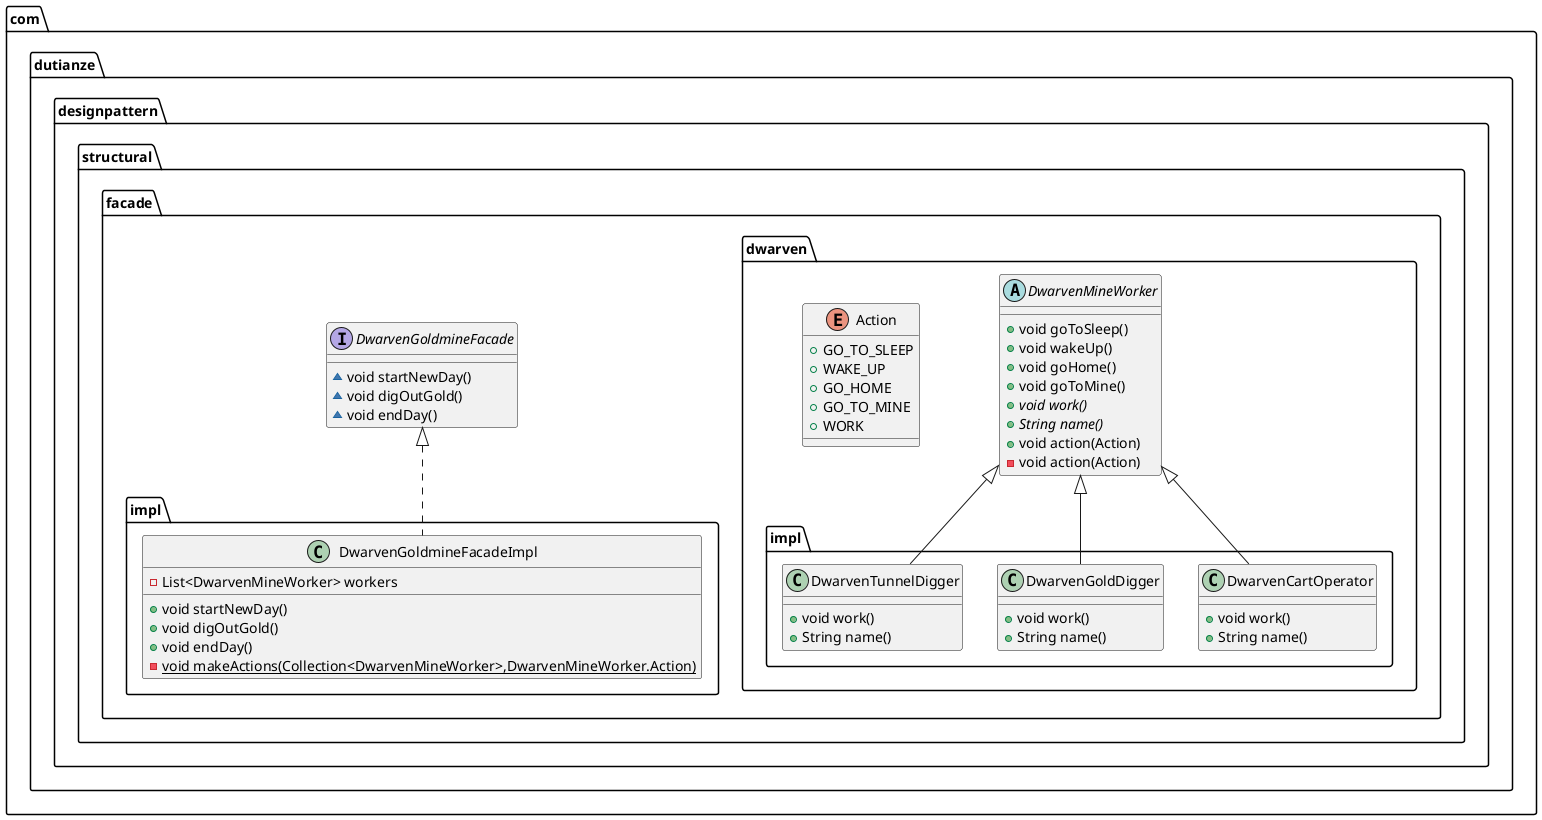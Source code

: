 @startuml
class com.dutianze.designpattern.structural.facade.dwarven.impl.DwarvenCartOperator {
+ void work()
+ String name()
}
class com.dutianze.designpattern.structural.facade.impl.DwarvenGoldmineFacadeImpl {
- List<DwarvenMineWorker> workers
+ void startNewDay()
+ void digOutGold()
+ void endDay()
- {static} void makeActions(Collection<DwarvenMineWorker>,DwarvenMineWorker.Action)
}
interface com.dutianze.designpattern.structural.facade.DwarvenGoldmineFacade {
~ void startNewDay()
~ void digOutGold()
~ void endDay()
}
class com.dutianze.designpattern.structural.facade.dwarven.impl.DwarvenGoldDigger {
+ void work()
+ String name()
}
class com.dutianze.designpattern.structural.facade.dwarven.impl.DwarvenTunnelDigger {
+ void work()
+ String name()
}
abstract class com.dutianze.designpattern.structural.facade.dwarven.DwarvenMineWorker {
+ void goToSleep()
+ void wakeUp()
+ void goHome()
+ void goToMine()
+ {abstract}void work()
+ {abstract}String name()
+ void action(Action)
- void action(Action)
}
enum com.dutianze.designpattern.structural.facade.dwarven.Action {
+  GO_TO_SLEEP
+  WAKE_UP
+  GO_HOME
+  GO_TO_MINE
+  WORK
}


com.dutianze.designpattern.structural.facade.dwarven.DwarvenMineWorker <|-- com.dutianze.designpattern.structural.facade.dwarven.impl.DwarvenCartOperator
com.dutianze.designpattern.structural.facade.DwarvenGoldmineFacade <|.. com.dutianze.designpattern.structural.facade.impl.DwarvenGoldmineFacadeImpl
com.dutianze.designpattern.structural.facade.dwarven.DwarvenMineWorker <|-- com.dutianze.designpattern.structural.facade.dwarven.impl.DwarvenGoldDigger
com.dutianze.designpattern.structural.facade.dwarven.DwarvenMineWorker <|-- com.dutianze.designpattern.structural.facade.dwarven.impl.DwarvenTunnelDigger
@enduml